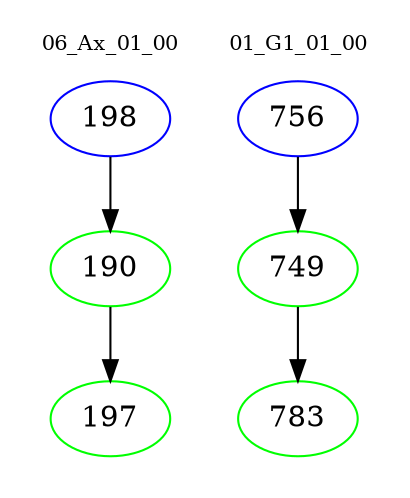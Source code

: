 digraph{
subgraph cluster_0 {
color = white
label = "06_Ax_01_00";
fontsize=10;
T0_198 [label="198", color="blue"]
T0_198 -> T0_190 [color="black"]
T0_190 [label="190", color="green"]
T0_190 -> T0_197 [color="black"]
T0_197 [label="197", color="green"]
}
subgraph cluster_1 {
color = white
label = "01_G1_01_00";
fontsize=10;
T1_756 [label="756", color="blue"]
T1_756 -> T1_749 [color="black"]
T1_749 [label="749", color="green"]
T1_749 -> T1_783 [color="black"]
T1_783 [label="783", color="green"]
}
}
